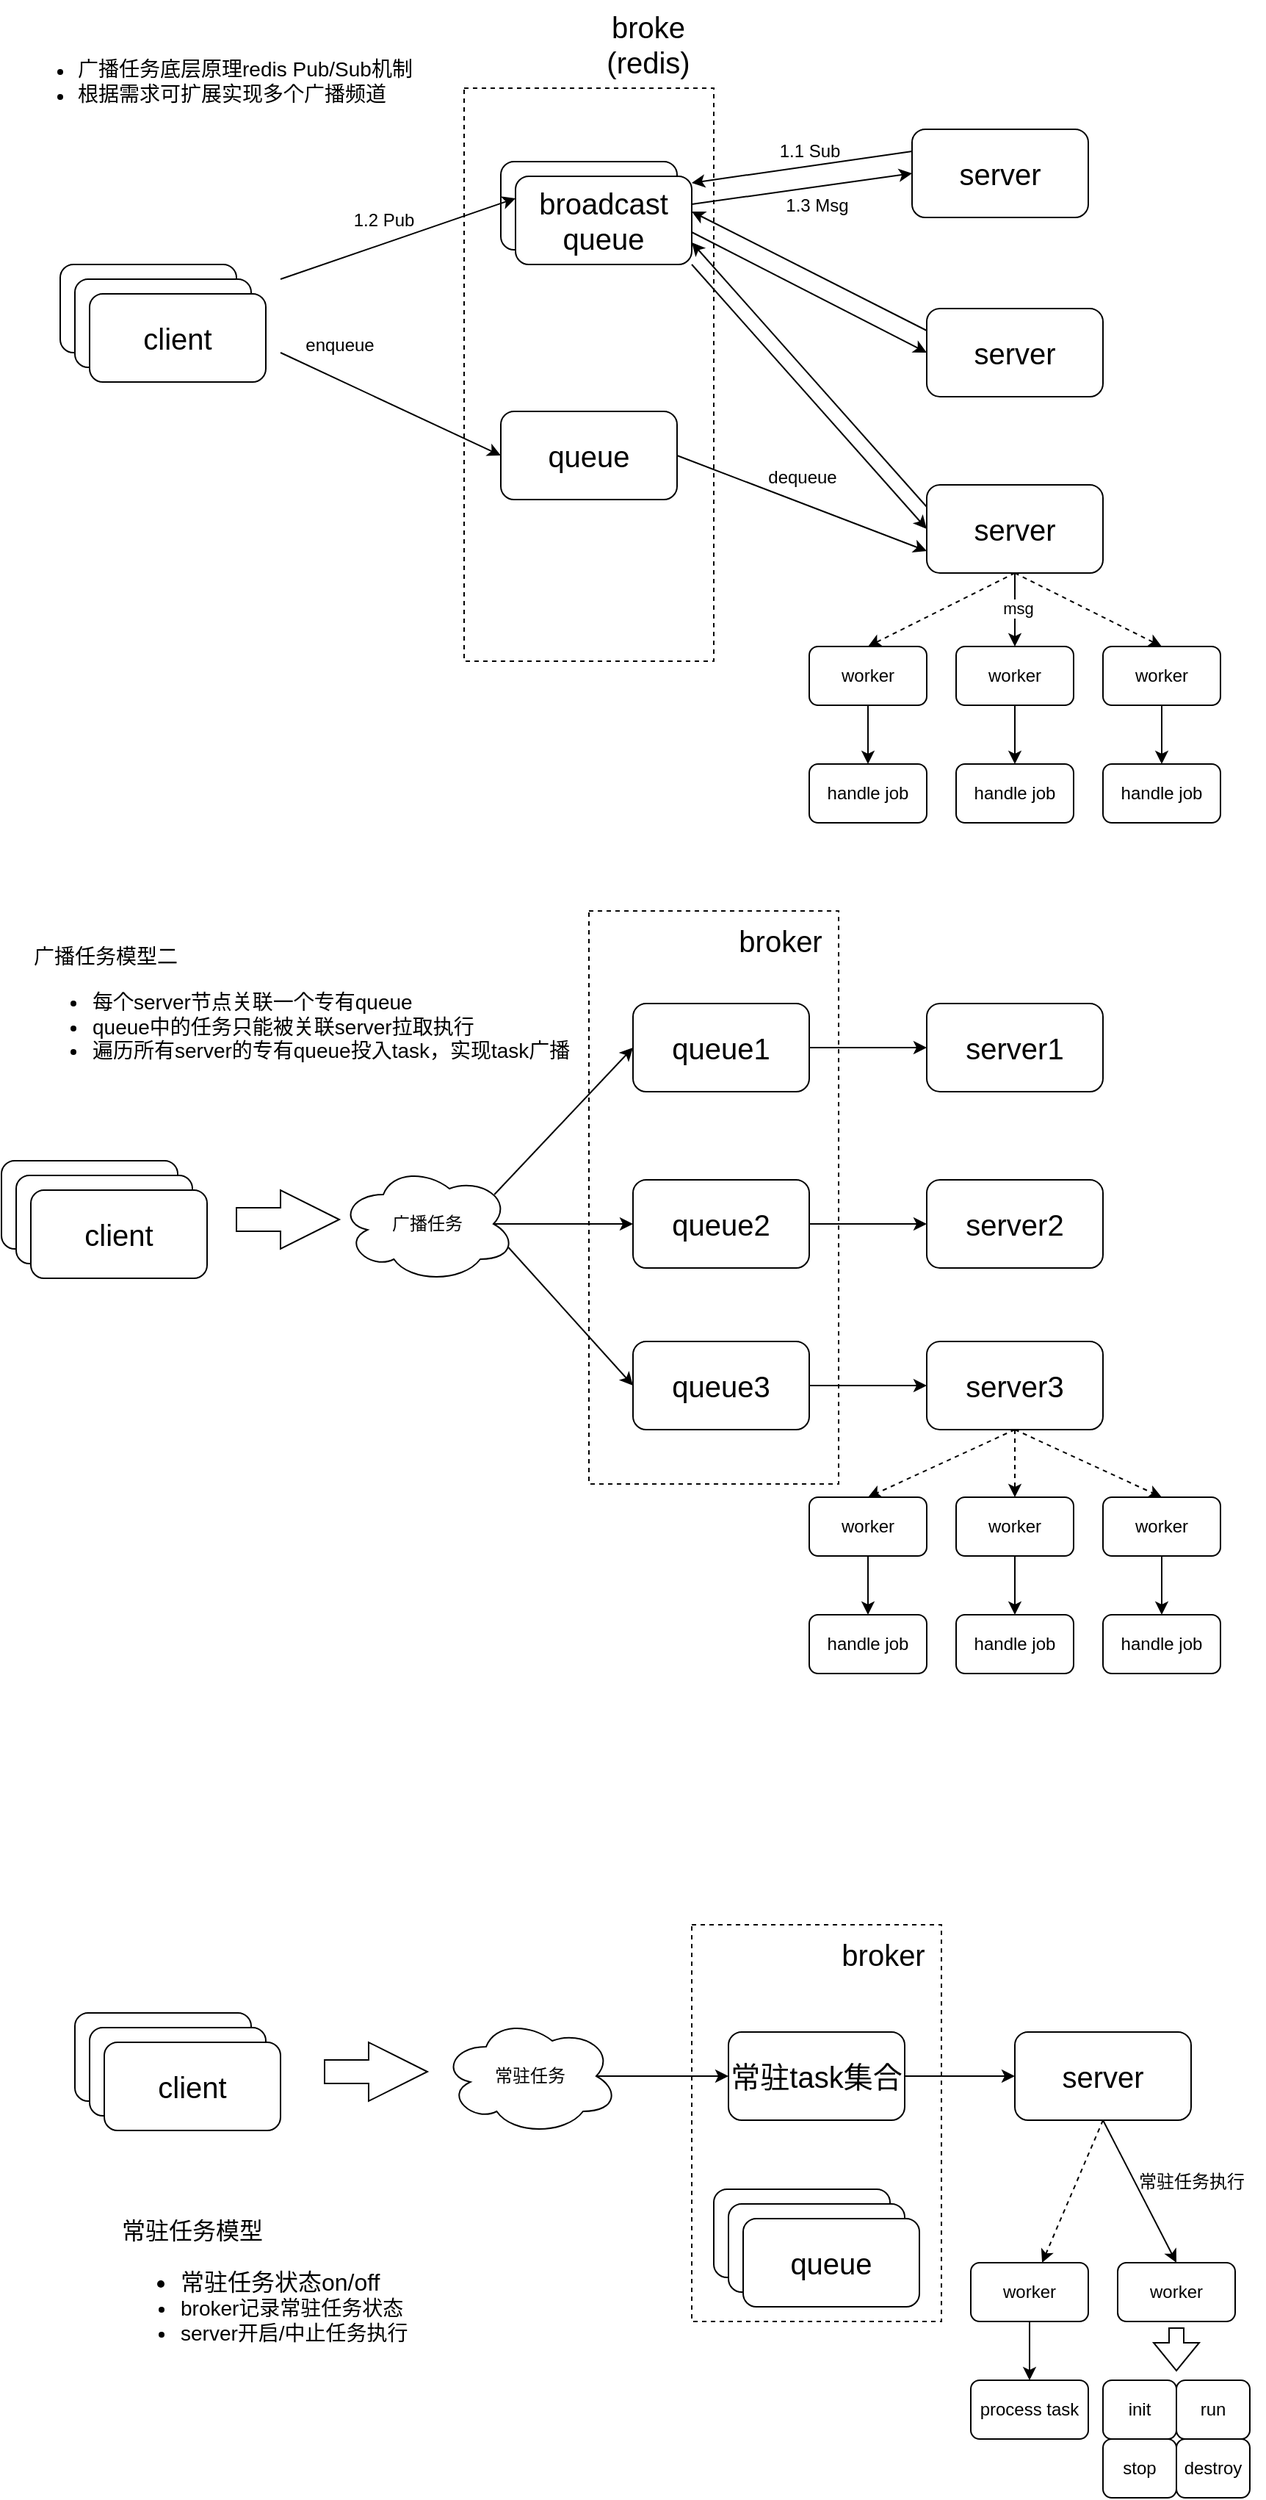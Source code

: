 <mxfile version="24.6.3" type="github">
  <diagram name="第 1 页" id="n6j9qipEwyy2HWRYDnU-">
    <mxGraphModel dx="984" dy="626" grid="1" gridSize="10" guides="1" tooltips="1" connect="1" arrows="1" fold="1" page="1" pageScale="1" pageWidth="827" pageHeight="1169" math="0" shadow="0">
      <root>
        <mxCell id="0" />
        <mxCell id="1" parent="0" />
        <mxCell id="1MnM_8ugcPPBW_DTl5_T-68" value="" style="rounded=0;whiteSpace=wrap;html=1;dashed=1;fillColor=none;" vertex="1" parent="1">
          <mxGeometry x="490" y="1340" width="170" height="270" as="geometry" />
        </mxCell>
        <mxCell id="8MAJuyJdemvt7GlDl6pf-3" value="" style="rounded=0;whiteSpace=wrap;html=1;dashed=1;fillColor=none;" parent="1" vertex="1">
          <mxGeometry x="335" y="90" width="170" height="390" as="geometry" />
        </mxCell>
        <mxCell id="8MAJuyJdemvt7GlDl6pf-1" value="&lt;font style=&quot;font-size: 20px;&quot;&gt;server&lt;/font&gt;" style="rounded=1;whiteSpace=wrap;html=1;" parent="1" vertex="1">
          <mxGeometry x="640" y="118" width="120" height="60" as="geometry" />
        </mxCell>
        <mxCell id="8MAJuyJdemvt7GlDl6pf-2" value="&lt;font style=&quot;font-size: 20px;&quot;&gt;client&lt;/font&gt;" style="rounded=1;whiteSpace=wrap;html=1;" parent="1" vertex="1">
          <mxGeometry x="60" y="210" width="120" height="60" as="geometry" />
        </mxCell>
        <mxCell id="8MAJuyJdemvt7GlDl6pf-6" value="&lt;font style=&quot;font-size: 20px;&quot;&gt;broadcast queue&lt;/font&gt;" style="rounded=1;whiteSpace=wrap;html=1;" parent="1" vertex="1">
          <mxGeometry x="360" y="140" width="120" height="60" as="geometry" />
        </mxCell>
        <mxCell id="8MAJuyJdemvt7GlDl6pf-66" style="rounded=0;orthogonalLoop=1;jettySize=auto;html=1;exitX=1;exitY=0.5;exitDx=0;exitDy=0;entryX=0;entryY=0.75;entryDx=0;entryDy=0;" parent="1" source="8MAJuyJdemvt7GlDl6pf-8" target="8MAJuyJdemvt7GlDl6pf-11" edge="1">
          <mxGeometry relative="1" as="geometry" />
        </mxCell>
        <mxCell id="8MAJuyJdemvt7GlDl6pf-8" value="&lt;font style=&quot;font-size: 20px;&quot;&gt;queue&lt;/font&gt;" style="rounded=1;whiteSpace=wrap;html=1;" parent="1" vertex="1">
          <mxGeometry x="360" y="310" width="120" height="60" as="geometry" />
        </mxCell>
        <mxCell id="8MAJuyJdemvt7GlDl6pf-10" value="&lt;font style=&quot;font-size: 20px;&quot;&gt;server&lt;/font&gt;" style="rounded=1;whiteSpace=wrap;html=1;" parent="1" vertex="1">
          <mxGeometry x="650" y="240" width="120" height="60" as="geometry" />
        </mxCell>
        <mxCell id="8MAJuyJdemvt7GlDl6pf-52" style="rounded=0;orthogonalLoop=1;jettySize=auto;html=1;exitX=0;exitY=0.25;exitDx=0;exitDy=0;entryX=1;entryY=0.75;entryDx=0;entryDy=0;" parent="1" source="8MAJuyJdemvt7GlDl6pf-11" target="8MAJuyJdemvt7GlDl6pf-20" edge="1">
          <mxGeometry relative="1" as="geometry" />
        </mxCell>
        <mxCell id="8MAJuyJdemvt7GlDl6pf-75" style="edgeStyle=orthogonalEdgeStyle;rounded=0;orthogonalLoop=1;jettySize=auto;html=1;exitX=0.5;exitY=1;exitDx=0;exitDy=0;entryX=0.5;entryY=0;entryDx=0;entryDy=0;" parent="1" source="8MAJuyJdemvt7GlDl6pf-11" target="8MAJuyJdemvt7GlDl6pf-68" edge="1">
          <mxGeometry relative="1" as="geometry" />
        </mxCell>
        <mxCell id="8MAJuyJdemvt7GlDl6pf-78" value="msg" style="edgeLabel;html=1;align=center;verticalAlign=middle;resizable=0;points=[];" parent="8MAJuyJdemvt7GlDl6pf-75" vertex="1" connectable="0">
          <mxGeometry x="-0.06" y="2" relative="1" as="geometry">
            <mxPoint as="offset" />
          </mxGeometry>
        </mxCell>
        <mxCell id="8MAJuyJdemvt7GlDl6pf-76" style="rounded=0;orthogonalLoop=1;jettySize=auto;html=1;exitX=0.5;exitY=1;exitDx=0;exitDy=0;entryX=0.5;entryY=0;entryDx=0;entryDy=0;dashed=1;" parent="1" source="8MAJuyJdemvt7GlDl6pf-11" target="8MAJuyJdemvt7GlDl6pf-72" edge="1">
          <mxGeometry relative="1" as="geometry">
            <mxPoint x="640" y="530" as="targetPoint" />
          </mxGeometry>
        </mxCell>
        <mxCell id="8MAJuyJdemvt7GlDl6pf-77" style="rounded=0;orthogonalLoop=1;jettySize=auto;html=1;exitX=0.5;exitY=1;exitDx=0;exitDy=0;entryX=0.5;entryY=0;entryDx=0;entryDy=0;dashed=1;" parent="1" source="8MAJuyJdemvt7GlDl6pf-11" target="8MAJuyJdemvt7GlDl6pf-73" edge="1">
          <mxGeometry relative="1" as="geometry" />
        </mxCell>
        <mxCell id="8MAJuyJdemvt7GlDl6pf-11" value="&lt;font style=&quot;font-size: 20px;&quot;&gt;server&lt;/font&gt;" style="rounded=1;whiteSpace=wrap;html=1;" parent="1" vertex="1">
          <mxGeometry x="650" y="360" width="120" height="60" as="geometry" />
        </mxCell>
        <mxCell id="8MAJuyJdemvt7GlDl6pf-13" value="&lt;font style=&quot;font-size: 20px;&quot;&gt;client&lt;/font&gt;" style="rounded=1;whiteSpace=wrap;html=1;" parent="1" vertex="1">
          <mxGeometry x="70" y="220" width="120" height="60" as="geometry" />
        </mxCell>
        <mxCell id="8MAJuyJdemvt7GlDl6pf-14" value="&lt;font style=&quot;font-size: 20px;&quot;&gt;client&lt;/font&gt;" style="rounded=1;whiteSpace=wrap;html=1;" parent="1" vertex="1">
          <mxGeometry x="80" y="230" width="120" height="60" as="geometry" />
        </mxCell>
        <mxCell id="8MAJuyJdemvt7GlDl6pf-19" value="&lt;ul&gt;&lt;li&gt;&lt;font style=&quot;font-size: 14px;&quot;&gt;广播任务底层原理redis Pub/Sub机制&lt;/font&gt;&lt;/li&gt;&lt;li&gt;&lt;span style=&quot;font-size: 14px;&quot;&gt;根据需求可扩展实现多个广播频道&lt;/span&gt;&lt;/li&gt;&lt;/ul&gt;" style="text;html=1;align=left;verticalAlign=middle;whiteSpace=wrap;rounded=0;" parent="1" vertex="1">
          <mxGeometry x="30" y="40" width="270" height="90" as="geometry" />
        </mxCell>
        <mxCell id="8MAJuyJdemvt7GlDl6pf-28" style="rounded=0;orthogonalLoop=1;jettySize=auto;html=1;exitX=1;exitY=0.25;exitDx=0;exitDy=0;entryX=0;entryY=0.5;entryDx=0;entryDy=0;" parent="1" target="8MAJuyJdemvt7GlDl6pf-1" edge="1">
          <mxGeometry relative="1" as="geometry">
            <mxPoint x="490" y="169" as="sourcePoint" />
            <mxPoint x="600" y="154" as="targetPoint" />
          </mxGeometry>
        </mxCell>
        <mxCell id="8MAJuyJdemvt7GlDl6pf-30" style="rounded=0;orthogonalLoop=1;jettySize=auto;html=1;exitX=0;exitY=0.25;exitDx=0;exitDy=0;entryX=0;entryY=0.5;entryDx=0;entryDy=0;" parent="1" source="8MAJuyJdemvt7GlDl6pf-10" edge="1">
          <mxGeometry relative="1" as="geometry">
            <mxPoint x="600" y="264" as="sourcePoint" />
            <mxPoint x="490" y="174" as="targetPoint" />
          </mxGeometry>
        </mxCell>
        <mxCell id="8MAJuyJdemvt7GlDl6pf-53" style="rounded=0;orthogonalLoop=1;jettySize=auto;html=1;exitX=1;exitY=1;exitDx=0;exitDy=0;entryX=0;entryY=0.5;entryDx=0;entryDy=0;endArrow=classic;endFill=1;" parent="1" source="8MAJuyJdemvt7GlDl6pf-20" target="8MAJuyJdemvt7GlDl6pf-11" edge="1">
          <mxGeometry relative="1" as="geometry" />
        </mxCell>
        <mxCell id="8MAJuyJdemvt7GlDl6pf-20" value="&lt;font style=&quot;font-size: 20px;&quot;&gt;broadcast queue&lt;/font&gt;" style="rounded=1;whiteSpace=wrap;html=1;" parent="1" vertex="1">
          <mxGeometry x="370" y="150" width="120" height="60" as="geometry" />
        </mxCell>
        <mxCell id="8MAJuyJdemvt7GlDl6pf-23" value="" style="endArrow=classic;html=1;rounded=0;entryX=0;entryY=0.25;entryDx=0;entryDy=0;" parent="1" target="8MAJuyJdemvt7GlDl6pf-20" edge="1">
          <mxGeometry width="50" height="50" relative="1" as="geometry">
            <mxPoint x="210" y="220" as="sourcePoint" />
            <mxPoint x="320" y="170" as="targetPoint" />
          </mxGeometry>
        </mxCell>
        <mxCell id="8MAJuyJdemvt7GlDl6pf-26" value="" style="endArrow=classic;html=1;rounded=0;entryX=0;entryY=0.5;entryDx=0;entryDy=0;" parent="1" target="8MAJuyJdemvt7GlDl6pf-8" edge="1">
          <mxGeometry width="50" height="50" relative="1" as="geometry">
            <mxPoint x="210" y="270" as="sourcePoint" />
            <mxPoint x="320" y="280" as="targetPoint" />
          </mxGeometry>
        </mxCell>
        <mxCell id="8MAJuyJdemvt7GlDl6pf-27" value="&lt;font style=&quot;font-size: 20px;&quot;&gt;broke&lt;/font&gt;&lt;div style=&quot;font-size: 20px;&quot;&gt;&lt;font style=&quot;font-size: 20px;&quot;&gt;(redis)&lt;/font&gt;&lt;/div&gt;" style="text;html=1;align=center;verticalAlign=middle;resizable=0;points=[];autosize=1;strokeColor=none;fillColor=none;" parent="1" vertex="1">
          <mxGeometry x="420" y="30" width="80" height="60" as="geometry" />
        </mxCell>
        <mxCell id="8MAJuyJdemvt7GlDl6pf-36" style="rounded=0;orthogonalLoop=1;jettySize=auto;html=1;exitX=0;exitY=0.25;exitDx=0;exitDy=0;entryX=0;entryY=0.5;entryDx=0;entryDy=0;movable=1;resizable=1;rotatable=1;deletable=1;editable=1;locked=0;connectable=1;" parent="1" source="8MAJuyJdemvt7GlDl6pf-1" edge="1">
          <mxGeometry relative="1" as="geometry">
            <mxPoint x="600" y="139.5" as="sourcePoint" />
            <mxPoint x="490" y="154.5" as="targetPoint" />
          </mxGeometry>
        </mxCell>
        <mxCell id="8MAJuyJdemvt7GlDl6pf-41" style="rounded=0;orthogonalLoop=1;jettySize=auto;html=1;exitX=1;exitY=0.5;exitDx=0;exitDy=0;entryX=0;entryY=0.5;entryDx=0;entryDy=0;" parent="1" target="8MAJuyJdemvt7GlDl6pf-10" edge="1">
          <mxGeometry relative="1" as="geometry">
            <mxPoint x="490" y="188" as="sourcePoint" />
            <mxPoint x="600" y="278" as="targetPoint" />
          </mxGeometry>
        </mxCell>
        <mxCell id="8MAJuyJdemvt7GlDl6pf-56" value="1.2 Pub" style="text;html=1;align=center;verticalAlign=middle;resizable=0;points=[];autosize=1;strokeColor=none;fillColor=none;" parent="1" vertex="1">
          <mxGeometry x="250" y="165" width="60" height="30" as="geometry" />
        </mxCell>
        <mxCell id="8MAJuyJdemvt7GlDl6pf-57" value="1.1 Sub" style="text;html=1;align=center;verticalAlign=middle;resizable=0;points=[];autosize=1;strokeColor=none;fillColor=none;" parent="1" vertex="1">
          <mxGeometry x="540" y="118" width="60" height="30" as="geometry" />
        </mxCell>
        <mxCell id="8MAJuyJdemvt7GlDl6pf-61" value="1.3 Msg" style="text;html=1;align=center;verticalAlign=middle;resizable=0;points=[];autosize=1;strokeColor=none;fillColor=none;" parent="1" vertex="1">
          <mxGeometry x="540" y="155" width="70" height="30" as="geometry" />
        </mxCell>
        <mxCell id="8MAJuyJdemvt7GlDl6pf-64" value="enqueue" style="text;html=1;align=center;verticalAlign=middle;resizable=0;points=[];autosize=1;strokeColor=none;fillColor=none;" parent="1" vertex="1">
          <mxGeometry x="215" y="250" width="70" height="30" as="geometry" />
        </mxCell>
        <mxCell id="8MAJuyJdemvt7GlDl6pf-67" value="dequeue" style="text;html=1;align=center;verticalAlign=middle;resizable=0;points=[];autosize=1;strokeColor=none;fillColor=none;" parent="1" vertex="1">
          <mxGeometry x="530" y="340" width="70" height="30" as="geometry" />
        </mxCell>
        <mxCell id="8MAJuyJdemvt7GlDl6pf-80" value="" style="edgeStyle=orthogonalEdgeStyle;rounded=0;orthogonalLoop=1;jettySize=auto;html=1;" parent="1" source="8MAJuyJdemvt7GlDl6pf-68" target="8MAJuyJdemvt7GlDl6pf-79" edge="1">
          <mxGeometry relative="1" as="geometry" />
        </mxCell>
        <mxCell id="8MAJuyJdemvt7GlDl6pf-68" value="worker" style="rounded=1;whiteSpace=wrap;html=1;" parent="1" vertex="1">
          <mxGeometry x="670" y="470" width="80" height="40" as="geometry" />
        </mxCell>
        <mxCell id="8MAJuyJdemvt7GlDl6pf-84" value="" style="edgeStyle=orthogonalEdgeStyle;rounded=0;orthogonalLoop=1;jettySize=auto;html=1;" parent="1" source="8MAJuyJdemvt7GlDl6pf-72" target="8MAJuyJdemvt7GlDl6pf-83" edge="1">
          <mxGeometry relative="1" as="geometry" />
        </mxCell>
        <mxCell id="8MAJuyJdemvt7GlDl6pf-72" value="worker" style="rounded=1;whiteSpace=wrap;html=1;" parent="1" vertex="1">
          <mxGeometry x="570" y="470" width="80" height="40" as="geometry" />
        </mxCell>
        <mxCell id="8MAJuyJdemvt7GlDl6pf-86" value="" style="edgeStyle=orthogonalEdgeStyle;rounded=0;orthogonalLoop=1;jettySize=auto;html=1;" parent="1" source="8MAJuyJdemvt7GlDl6pf-73" target="8MAJuyJdemvt7GlDl6pf-85" edge="1">
          <mxGeometry relative="1" as="geometry" />
        </mxCell>
        <mxCell id="8MAJuyJdemvt7GlDl6pf-73" value="worker" style="rounded=1;whiteSpace=wrap;html=1;" parent="1" vertex="1">
          <mxGeometry x="770" y="470" width="80" height="40" as="geometry" />
        </mxCell>
        <mxCell id="8MAJuyJdemvt7GlDl6pf-79" value="handle job" style="rounded=1;whiteSpace=wrap;html=1;" parent="1" vertex="1">
          <mxGeometry x="670" y="550" width="80" height="40" as="geometry" />
        </mxCell>
        <mxCell id="8MAJuyJdemvt7GlDl6pf-83" value="handle job" style="rounded=1;whiteSpace=wrap;html=1;" parent="1" vertex="1">
          <mxGeometry x="570" y="550" width="80" height="40" as="geometry" />
        </mxCell>
        <mxCell id="8MAJuyJdemvt7GlDl6pf-85" value="handle job" style="rounded=1;whiteSpace=wrap;html=1;" parent="1" vertex="1">
          <mxGeometry x="770" y="550" width="80" height="40" as="geometry" />
        </mxCell>
        <mxCell id="1MnM_8ugcPPBW_DTl5_T-1" value="&lt;font style=&quot;font-size: 20px;&quot;&gt;client&lt;/font&gt;" style="rounded=1;whiteSpace=wrap;html=1;" vertex="1" parent="1">
          <mxGeometry x="20" y="820" width="120" height="60" as="geometry" />
        </mxCell>
        <mxCell id="1MnM_8ugcPPBW_DTl5_T-2" value="&lt;font style=&quot;font-size: 20px;&quot;&gt;client&lt;/font&gt;" style="rounded=1;whiteSpace=wrap;html=1;" vertex="1" parent="1">
          <mxGeometry x="30" y="830" width="120" height="60" as="geometry" />
        </mxCell>
        <mxCell id="1MnM_8ugcPPBW_DTl5_T-3" value="&lt;font style=&quot;font-size: 20px;&quot;&gt;client&lt;/font&gt;" style="rounded=1;whiteSpace=wrap;html=1;" vertex="1" parent="1">
          <mxGeometry x="40" y="840" width="120" height="60" as="geometry" />
        </mxCell>
        <mxCell id="1MnM_8ugcPPBW_DTl5_T-10" style="edgeStyle=orthogonalEdgeStyle;rounded=0;orthogonalLoop=1;jettySize=auto;html=1;exitX=1;exitY=0.5;exitDx=0;exitDy=0;entryX=0;entryY=0.5;entryDx=0;entryDy=0;" edge="1" parent="1" source="1MnM_8ugcPPBW_DTl5_T-4" target="1MnM_8ugcPPBW_DTl5_T-9">
          <mxGeometry relative="1" as="geometry" />
        </mxCell>
        <mxCell id="1MnM_8ugcPPBW_DTl5_T-4" value="&lt;font style=&quot;font-size: 20px;&quot;&gt;queue1&lt;/font&gt;" style="rounded=1;whiteSpace=wrap;html=1;" vertex="1" parent="1">
          <mxGeometry x="450" y="713" width="120" height="60" as="geometry" />
        </mxCell>
        <mxCell id="1MnM_8ugcPPBW_DTl5_T-9" value="&lt;font style=&quot;font-size: 20px;&quot;&gt;server1&lt;/font&gt;" style="rounded=1;whiteSpace=wrap;html=1;" vertex="1" parent="1">
          <mxGeometry x="650" y="713" width="120" height="60" as="geometry" />
        </mxCell>
        <mxCell id="1MnM_8ugcPPBW_DTl5_T-11" style="edgeStyle=orthogonalEdgeStyle;rounded=0;orthogonalLoop=1;jettySize=auto;html=1;exitX=1;exitY=0.5;exitDx=0;exitDy=0;entryX=0;entryY=0.5;entryDx=0;entryDy=0;" edge="1" parent="1" source="1MnM_8ugcPPBW_DTl5_T-12" target="1MnM_8ugcPPBW_DTl5_T-13">
          <mxGeometry relative="1" as="geometry" />
        </mxCell>
        <mxCell id="1MnM_8ugcPPBW_DTl5_T-12" value="&lt;font style=&quot;font-size: 20px;&quot;&gt;queue3&lt;/font&gt;" style="rounded=1;whiteSpace=wrap;html=1;" vertex="1" parent="1">
          <mxGeometry x="450" y="943" width="120" height="60" as="geometry" />
        </mxCell>
        <mxCell id="1MnM_8ugcPPBW_DTl5_T-27" style="rounded=0;orthogonalLoop=1;jettySize=auto;html=1;exitX=0.5;exitY=1;exitDx=0;exitDy=0;entryX=0.5;entryY=0;entryDx=0;entryDy=0;dashed=1;" edge="1" parent="1" source="1MnM_8ugcPPBW_DTl5_T-13" target="1MnM_8ugcPPBW_DTl5_T-21">
          <mxGeometry relative="1" as="geometry" />
        </mxCell>
        <mxCell id="1MnM_8ugcPPBW_DTl5_T-28" style="edgeStyle=orthogonalEdgeStyle;rounded=0;orthogonalLoop=1;jettySize=auto;html=1;exitX=0.5;exitY=1;exitDx=0;exitDy=0;dashed=1;" edge="1" parent="1" source="1MnM_8ugcPPBW_DTl5_T-13" target="1MnM_8ugcPPBW_DTl5_T-19">
          <mxGeometry relative="1" as="geometry" />
        </mxCell>
        <mxCell id="1MnM_8ugcPPBW_DTl5_T-29" style="rounded=0;orthogonalLoop=1;jettySize=auto;html=1;exitX=0.5;exitY=1;exitDx=0;exitDy=0;entryX=0.5;entryY=0;entryDx=0;entryDy=0;dashed=1;" edge="1" parent="1" source="1MnM_8ugcPPBW_DTl5_T-13" target="1MnM_8ugcPPBW_DTl5_T-23">
          <mxGeometry relative="1" as="geometry" />
        </mxCell>
        <mxCell id="1MnM_8ugcPPBW_DTl5_T-13" value="&lt;font style=&quot;font-size: 20px;&quot;&gt;server3&lt;/font&gt;" style="rounded=1;whiteSpace=wrap;html=1;" vertex="1" parent="1">
          <mxGeometry x="650" y="943" width="120" height="60" as="geometry" />
        </mxCell>
        <mxCell id="1MnM_8ugcPPBW_DTl5_T-14" style="edgeStyle=orthogonalEdgeStyle;rounded=0;orthogonalLoop=1;jettySize=auto;html=1;exitX=1;exitY=0.5;exitDx=0;exitDy=0;entryX=0;entryY=0.5;entryDx=0;entryDy=0;" edge="1" parent="1" source="1MnM_8ugcPPBW_DTl5_T-15" target="1MnM_8ugcPPBW_DTl5_T-16">
          <mxGeometry relative="1" as="geometry" />
        </mxCell>
        <mxCell id="1MnM_8ugcPPBW_DTl5_T-15" value="&lt;font style=&quot;font-size: 20px;&quot;&gt;queue2&lt;/font&gt;" style="rounded=1;whiteSpace=wrap;html=1;" vertex="1" parent="1">
          <mxGeometry x="450" y="833" width="120" height="60" as="geometry" />
        </mxCell>
        <mxCell id="1MnM_8ugcPPBW_DTl5_T-16" value="&lt;font style=&quot;font-size: 20px;&quot;&gt;server2&lt;/font&gt;" style="rounded=1;whiteSpace=wrap;html=1;" vertex="1" parent="1">
          <mxGeometry x="650" y="833" width="120" height="60" as="geometry" />
        </mxCell>
        <mxCell id="1MnM_8ugcPPBW_DTl5_T-18" value="" style="edgeStyle=orthogonalEdgeStyle;rounded=0;orthogonalLoop=1;jettySize=auto;html=1;" edge="1" parent="1" source="1MnM_8ugcPPBW_DTl5_T-19" target="1MnM_8ugcPPBW_DTl5_T-24">
          <mxGeometry relative="1" as="geometry" />
        </mxCell>
        <mxCell id="1MnM_8ugcPPBW_DTl5_T-19" value="worker" style="rounded=1;whiteSpace=wrap;html=1;" vertex="1" parent="1">
          <mxGeometry x="670" y="1049" width="80" height="40" as="geometry" />
        </mxCell>
        <mxCell id="1MnM_8ugcPPBW_DTl5_T-20" value="" style="edgeStyle=orthogonalEdgeStyle;rounded=0;orthogonalLoop=1;jettySize=auto;html=1;" edge="1" parent="1" source="1MnM_8ugcPPBW_DTl5_T-21" target="1MnM_8ugcPPBW_DTl5_T-25">
          <mxGeometry relative="1" as="geometry" />
        </mxCell>
        <mxCell id="1MnM_8ugcPPBW_DTl5_T-21" value="worker" style="rounded=1;whiteSpace=wrap;html=1;" vertex="1" parent="1">
          <mxGeometry x="570" y="1049" width="80" height="40" as="geometry" />
        </mxCell>
        <mxCell id="1MnM_8ugcPPBW_DTl5_T-22" value="" style="edgeStyle=orthogonalEdgeStyle;rounded=0;orthogonalLoop=1;jettySize=auto;html=1;" edge="1" parent="1" source="1MnM_8ugcPPBW_DTl5_T-23" target="1MnM_8ugcPPBW_DTl5_T-26">
          <mxGeometry relative="1" as="geometry" />
        </mxCell>
        <mxCell id="1MnM_8ugcPPBW_DTl5_T-23" value="worker" style="rounded=1;whiteSpace=wrap;html=1;" vertex="1" parent="1">
          <mxGeometry x="770" y="1049" width="80" height="40" as="geometry" />
        </mxCell>
        <mxCell id="1MnM_8ugcPPBW_DTl5_T-24" value="handle job" style="rounded=1;whiteSpace=wrap;html=1;" vertex="1" parent="1">
          <mxGeometry x="670" y="1129" width="80" height="40" as="geometry" />
        </mxCell>
        <mxCell id="1MnM_8ugcPPBW_DTl5_T-25" value="handle job" style="rounded=1;whiteSpace=wrap;html=1;" vertex="1" parent="1">
          <mxGeometry x="570" y="1129" width="80" height="40" as="geometry" />
        </mxCell>
        <mxCell id="1MnM_8ugcPPBW_DTl5_T-26" value="handle job" style="rounded=1;whiteSpace=wrap;html=1;" vertex="1" parent="1">
          <mxGeometry x="770" y="1129" width="80" height="40" as="geometry" />
        </mxCell>
        <mxCell id="1MnM_8ugcPPBW_DTl5_T-32" style="rounded=0;orthogonalLoop=1;jettySize=auto;html=1;exitX=0.96;exitY=0.7;exitDx=0;exitDy=0;exitPerimeter=0;entryX=0;entryY=0.5;entryDx=0;entryDy=0;" edge="1" parent="1" source="1MnM_8ugcPPBW_DTl5_T-30" target="1MnM_8ugcPPBW_DTl5_T-12">
          <mxGeometry relative="1" as="geometry" />
        </mxCell>
        <mxCell id="1MnM_8ugcPPBW_DTl5_T-33" style="edgeStyle=orthogonalEdgeStyle;rounded=0;orthogonalLoop=1;jettySize=auto;html=1;exitX=0.875;exitY=0.5;exitDx=0;exitDy=0;exitPerimeter=0;" edge="1" parent="1" source="1MnM_8ugcPPBW_DTl5_T-30" target="1MnM_8ugcPPBW_DTl5_T-15">
          <mxGeometry relative="1" as="geometry" />
        </mxCell>
        <mxCell id="1MnM_8ugcPPBW_DTl5_T-34" style="rounded=0;orthogonalLoop=1;jettySize=auto;html=1;exitX=0.88;exitY=0.25;exitDx=0;exitDy=0;exitPerimeter=0;entryX=0;entryY=0.5;entryDx=0;entryDy=0;" edge="1" parent="1" source="1MnM_8ugcPPBW_DTl5_T-30" target="1MnM_8ugcPPBW_DTl5_T-4">
          <mxGeometry relative="1" as="geometry" />
        </mxCell>
        <mxCell id="1MnM_8ugcPPBW_DTl5_T-30" value="广播任务" style="ellipse;shape=cloud;whiteSpace=wrap;html=1;" vertex="1" parent="1">
          <mxGeometry x="250" y="823" width="120" height="80" as="geometry" />
        </mxCell>
        <mxCell id="1MnM_8ugcPPBW_DTl5_T-31" value="" style="html=1;shadow=0;dashed=0;align=center;verticalAlign=middle;shape=mxgraph.arrows2.arrow;dy=0.6;dx=40;notch=0;" vertex="1" parent="1">
          <mxGeometry x="180" y="840" width="70" height="40" as="geometry" />
        </mxCell>
        <mxCell id="1MnM_8ugcPPBW_DTl5_T-35" value="&lt;font style=&quot;font-size: 14px;&quot;&gt;广播任务模型二&lt;/font&gt;&lt;div style=&quot;font-size: 14px;&quot;&gt;&lt;ul style=&quot;&quot;&gt;&lt;li style=&quot;&quot;&gt;&lt;font style=&quot;font-size: 14px;&quot;&gt;每个server节点关联一个专有queue&lt;/font&gt;&lt;/li&gt;&lt;li style=&quot;&quot;&gt;&lt;font style=&quot;font-size: 14px;&quot;&gt;queue中的任务只能被关联server拉取执行&lt;/font&gt;&lt;/li&gt;&lt;li style=&quot;&quot;&gt;&lt;font style=&quot;font-size: 14px;&quot;&gt;遍历所有server的专有queue投入task，实现task广播&lt;/font&gt;&lt;/li&gt;&lt;/ul&gt;&lt;/div&gt;" style="text;html=1;align=left;verticalAlign=middle;resizable=0;points=[];autosize=1;strokeColor=none;fillColor=none;" vertex="1" parent="1">
          <mxGeometry x="40" y="665" width="390" height="110" as="geometry" />
        </mxCell>
        <mxCell id="1MnM_8ugcPPBW_DTl5_T-36" value="" style="rounded=0;whiteSpace=wrap;html=1;dashed=1;fillColor=none;" vertex="1" parent="1">
          <mxGeometry x="420" y="650" width="170" height="390" as="geometry" />
        </mxCell>
        <mxCell id="1MnM_8ugcPPBW_DTl5_T-37" value="&lt;font style=&quot;font-size: 20px;&quot;&gt;broker&lt;/font&gt;" style="text;html=1;align=center;verticalAlign=middle;resizable=0;points=[];autosize=1;strokeColor=none;fillColor=none;" vertex="1" parent="1">
          <mxGeometry x="510" y="650" width="80" height="40" as="geometry" />
        </mxCell>
        <mxCell id="1MnM_8ugcPPBW_DTl5_T-38" value="&lt;font style=&quot;font-size: 20px;&quot;&gt;client&lt;/font&gt;" style="rounded=1;whiteSpace=wrap;html=1;" vertex="1" parent="1">
          <mxGeometry x="70" y="1400" width="120" height="60" as="geometry" />
        </mxCell>
        <mxCell id="1MnM_8ugcPPBW_DTl5_T-39" value="&lt;font style=&quot;font-size: 20px;&quot;&gt;client&lt;/font&gt;" style="rounded=1;whiteSpace=wrap;html=1;" vertex="1" parent="1">
          <mxGeometry x="80" y="1410" width="120" height="60" as="geometry" />
        </mxCell>
        <mxCell id="1MnM_8ugcPPBW_DTl5_T-40" value="&lt;font style=&quot;font-size: 20px;&quot;&gt;client&lt;/font&gt;" style="rounded=1;whiteSpace=wrap;html=1;" vertex="1" parent="1">
          <mxGeometry x="90" y="1420" width="120" height="60" as="geometry" />
        </mxCell>
        <mxCell id="1MnM_8ugcPPBW_DTl5_T-47" style="rounded=0;orthogonalLoop=1;jettySize=auto;html=1;exitX=0.5;exitY=1;exitDx=0;exitDy=0;dashed=1;" edge="1" parent="1" source="1MnM_8ugcPPBW_DTl5_T-49" target="1MnM_8ugcPPBW_DTl5_T-54">
          <mxGeometry relative="1" as="geometry" />
        </mxCell>
        <mxCell id="1MnM_8ugcPPBW_DTl5_T-48" style="rounded=0;orthogonalLoop=1;jettySize=auto;html=1;exitX=0.5;exitY=1;exitDx=0;exitDy=0;entryX=0.5;entryY=0;entryDx=0;entryDy=0;" edge="1" parent="1" source="1MnM_8ugcPPBW_DTl5_T-49" target="1MnM_8ugcPPBW_DTl5_T-58">
          <mxGeometry relative="1" as="geometry" />
        </mxCell>
        <mxCell id="1MnM_8ugcPPBW_DTl5_T-49" value="&lt;font style=&quot;font-size: 20px;&quot;&gt;server&lt;/font&gt;" style="rounded=1;whiteSpace=wrap;html=1;" vertex="1" parent="1">
          <mxGeometry x="710" y="1413" width="120" height="60" as="geometry" />
        </mxCell>
        <mxCell id="1MnM_8ugcPPBW_DTl5_T-51" value="&lt;font style=&quot;font-size: 20px;&quot;&gt;queue&lt;/font&gt;" style="rounded=1;whiteSpace=wrap;html=1;" vertex="1" parent="1">
          <mxGeometry x="505" y="1520" width="120" height="60" as="geometry" />
        </mxCell>
        <mxCell id="1MnM_8ugcPPBW_DTl5_T-53" value="" style="edgeStyle=orthogonalEdgeStyle;rounded=0;orthogonalLoop=1;jettySize=auto;html=1;" edge="1" parent="1" source="1MnM_8ugcPPBW_DTl5_T-54" target="1MnM_8ugcPPBW_DTl5_T-59">
          <mxGeometry relative="1" as="geometry" />
        </mxCell>
        <mxCell id="1MnM_8ugcPPBW_DTl5_T-54" value="worker" style="rounded=1;whiteSpace=wrap;html=1;" vertex="1" parent="1">
          <mxGeometry x="680" y="1570" width="80" height="40" as="geometry" />
        </mxCell>
        <mxCell id="1MnM_8ugcPPBW_DTl5_T-58" value="worker" style="rounded=1;whiteSpace=wrap;html=1;" vertex="1" parent="1">
          <mxGeometry x="780" y="1570" width="80" height="40" as="geometry" />
        </mxCell>
        <mxCell id="1MnM_8ugcPPBW_DTl5_T-59" value="process task" style="rounded=1;whiteSpace=wrap;html=1;" vertex="1" parent="1">
          <mxGeometry x="680" y="1650" width="80" height="40" as="geometry" />
        </mxCell>
        <mxCell id="1MnM_8ugcPPBW_DTl5_T-61" value="init" style="rounded=1;whiteSpace=wrap;html=1;" vertex="1" parent="1">
          <mxGeometry x="770" y="1650" width="50" height="40" as="geometry" />
        </mxCell>
        <mxCell id="1MnM_8ugcPPBW_DTl5_T-91" style="edgeStyle=orthogonalEdgeStyle;rounded=0;orthogonalLoop=1;jettySize=auto;html=1;exitX=0.875;exitY=0.5;exitDx=0;exitDy=0;exitPerimeter=0;entryX=0;entryY=0.5;entryDx=0;entryDy=0;" edge="1" parent="1" source="1MnM_8ugcPPBW_DTl5_T-65" target="1MnM_8ugcPPBW_DTl5_T-90">
          <mxGeometry relative="1" as="geometry" />
        </mxCell>
        <mxCell id="1MnM_8ugcPPBW_DTl5_T-65" value="常驻任务" style="ellipse;shape=cloud;whiteSpace=wrap;html=1;" vertex="1" parent="1">
          <mxGeometry x="320" y="1403" width="120" height="80" as="geometry" />
        </mxCell>
        <mxCell id="1MnM_8ugcPPBW_DTl5_T-66" value="" style="html=1;shadow=0;dashed=0;align=center;verticalAlign=middle;shape=mxgraph.arrows2.arrow;dy=0.6;dx=40;notch=0;" vertex="1" parent="1">
          <mxGeometry x="240" y="1420" width="70" height="40" as="geometry" />
        </mxCell>
        <mxCell id="1MnM_8ugcPPBW_DTl5_T-67" value="&lt;font style=&quot;font-size: 16px;&quot;&gt;常驻任务模型&lt;/font&gt;&lt;div style=&quot;font-size: 16px;&quot;&gt;&lt;ul style=&quot;&quot;&gt;&lt;li style=&quot;&quot;&gt;常驻任务状态on/off&lt;/li&gt;&lt;li style=&quot;font-size: 14px;&quot;&gt;&lt;font style=&quot;font-size: 14px;&quot;&gt;broker记录常驻任务状态&lt;/font&gt;&lt;/li&gt;&lt;li style=&quot;font-size: 14px;&quot;&gt;server开启/中止任务执行&lt;/li&gt;&lt;/ul&gt;&lt;/div&gt;" style="text;html=1;align=left;verticalAlign=middle;resizable=0;points=[];autosize=1;strokeColor=none;fillColor=none;" vertex="1" parent="1">
          <mxGeometry x="100" y="1530" width="220" height="120" as="geometry" />
        </mxCell>
        <mxCell id="1MnM_8ugcPPBW_DTl5_T-69" value="&lt;font style=&quot;font-size: 20px;&quot;&gt;broker&lt;/font&gt;" style="text;html=1;align=center;verticalAlign=middle;resizable=0;points=[];autosize=1;strokeColor=none;fillColor=none;" vertex="1" parent="1">
          <mxGeometry x="580" y="1340" width="80" height="40" as="geometry" />
        </mxCell>
        <mxCell id="1MnM_8ugcPPBW_DTl5_T-70" value="&lt;font style=&quot;font-size: 20px;&quot;&gt;queue&lt;/font&gt;" style="rounded=1;whiteSpace=wrap;html=1;" vertex="1" parent="1">
          <mxGeometry x="515" y="1530" width="120" height="60" as="geometry" />
        </mxCell>
        <mxCell id="1MnM_8ugcPPBW_DTl5_T-71" value="&lt;font style=&quot;font-size: 20px;&quot;&gt;queue&lt;/font&gt;" style="rounded=1;whiteSpace=wrap;html=1;" vertex="1" parent="1">
          <mxGeometry x="525" y="1540" width="120" height="60" as="geometry" />
        </mxCell>
        <mxCell id="1MnM_8ugcPPBW_DTl5_T-72" value="常驻任务执行" style="text;html=1;align=center;verticalAlign=middle;resizable=0;points=[];autosize=1;strokeColor=none;fillColor=none;" vertex="1" parent="1">
          <mxGeometry x="780" y="1500" width="100" height="30" as="geometry" />
        </mxCell>
        <mxCell id="1MnM_8ugcPPBW_DTl5_T-78" value="run" style="rounded=1;whiteSpace=wrap;html=1;" vertex="1" parent="1">
          <mxGeometry x="820" y="1650" width="50" height="40" as="geometry" />
        </mxCell>
        <mxCell id="1MnM_8ugcPPBW_DTl5_T-83" value="" style="shape=flexArrow;endArrow=classic;html=1;rounded=0;" edge="1" parent="1">
          <mxGeometry width="50" height="50" relative="1" as="geometry">
            <mxPoint x="820" y="1614" as="sourcePoint" />
            <mxPoint x="820" y="1644" as="targetPoint" />
          </mxGeometry>
        </mxCell>
        <mxCell id="1MnM_8ugcPPBW_DTl5_T-86" value="stop" style="rounded=1;whiteSpace=wrap;html=1;" vertex="1" parent="1">
          <mxGeometry x="770" y="1690" width="50" height="40" as="geometry" />
        </mxCell>
        <mxCell id="1MnM_8ugcPPBW_DTl5_T-87" value="destroy" style="rounded=1;whiteSpace=wrap;html=1;" vertex="1" parent="1">
          <mxGeometry x="820" y="1690" width="50" height="40" as="geometry" />
        </mxCell>
        <mxCell id="1MnM_8ugcPPBW_DTl5_T-92" style="edgeStyle=orthogonalEdgeStyle;rounded=0;orthogonalLoop=1;jettySize=auto;html=1;exitX=1;exitY=0.5;exitDx=0;exitDy=0;entryX=0;entryY=0.5;entryDx=0;entryDy=0;" edge="1" parent="1" source="1MnM_8ugcPPBW_DTl5_T-90" target="1MnM_8ugcPPBW_DTl5_T-49">
          <mxGeometry relative="1" as="geometry" />
        </mxCell>
        <mxCell id="1MnM_8ugcPPBW_DTl5_T-90" value="&lt;font style=&quot;font-size: 20px;&quot;&gt;常驻task集合&lt;/font&gt;" style="rounded=1;whiteSpace=wrap;html=1;" vertex="1" parent="1">
          <mxGeometry x="515" y="1413" width="120" height="60" as="geometry" />
        </mxCell>
      </root>
    </mxGraphModel>
  </diagram>
</mxfile>
